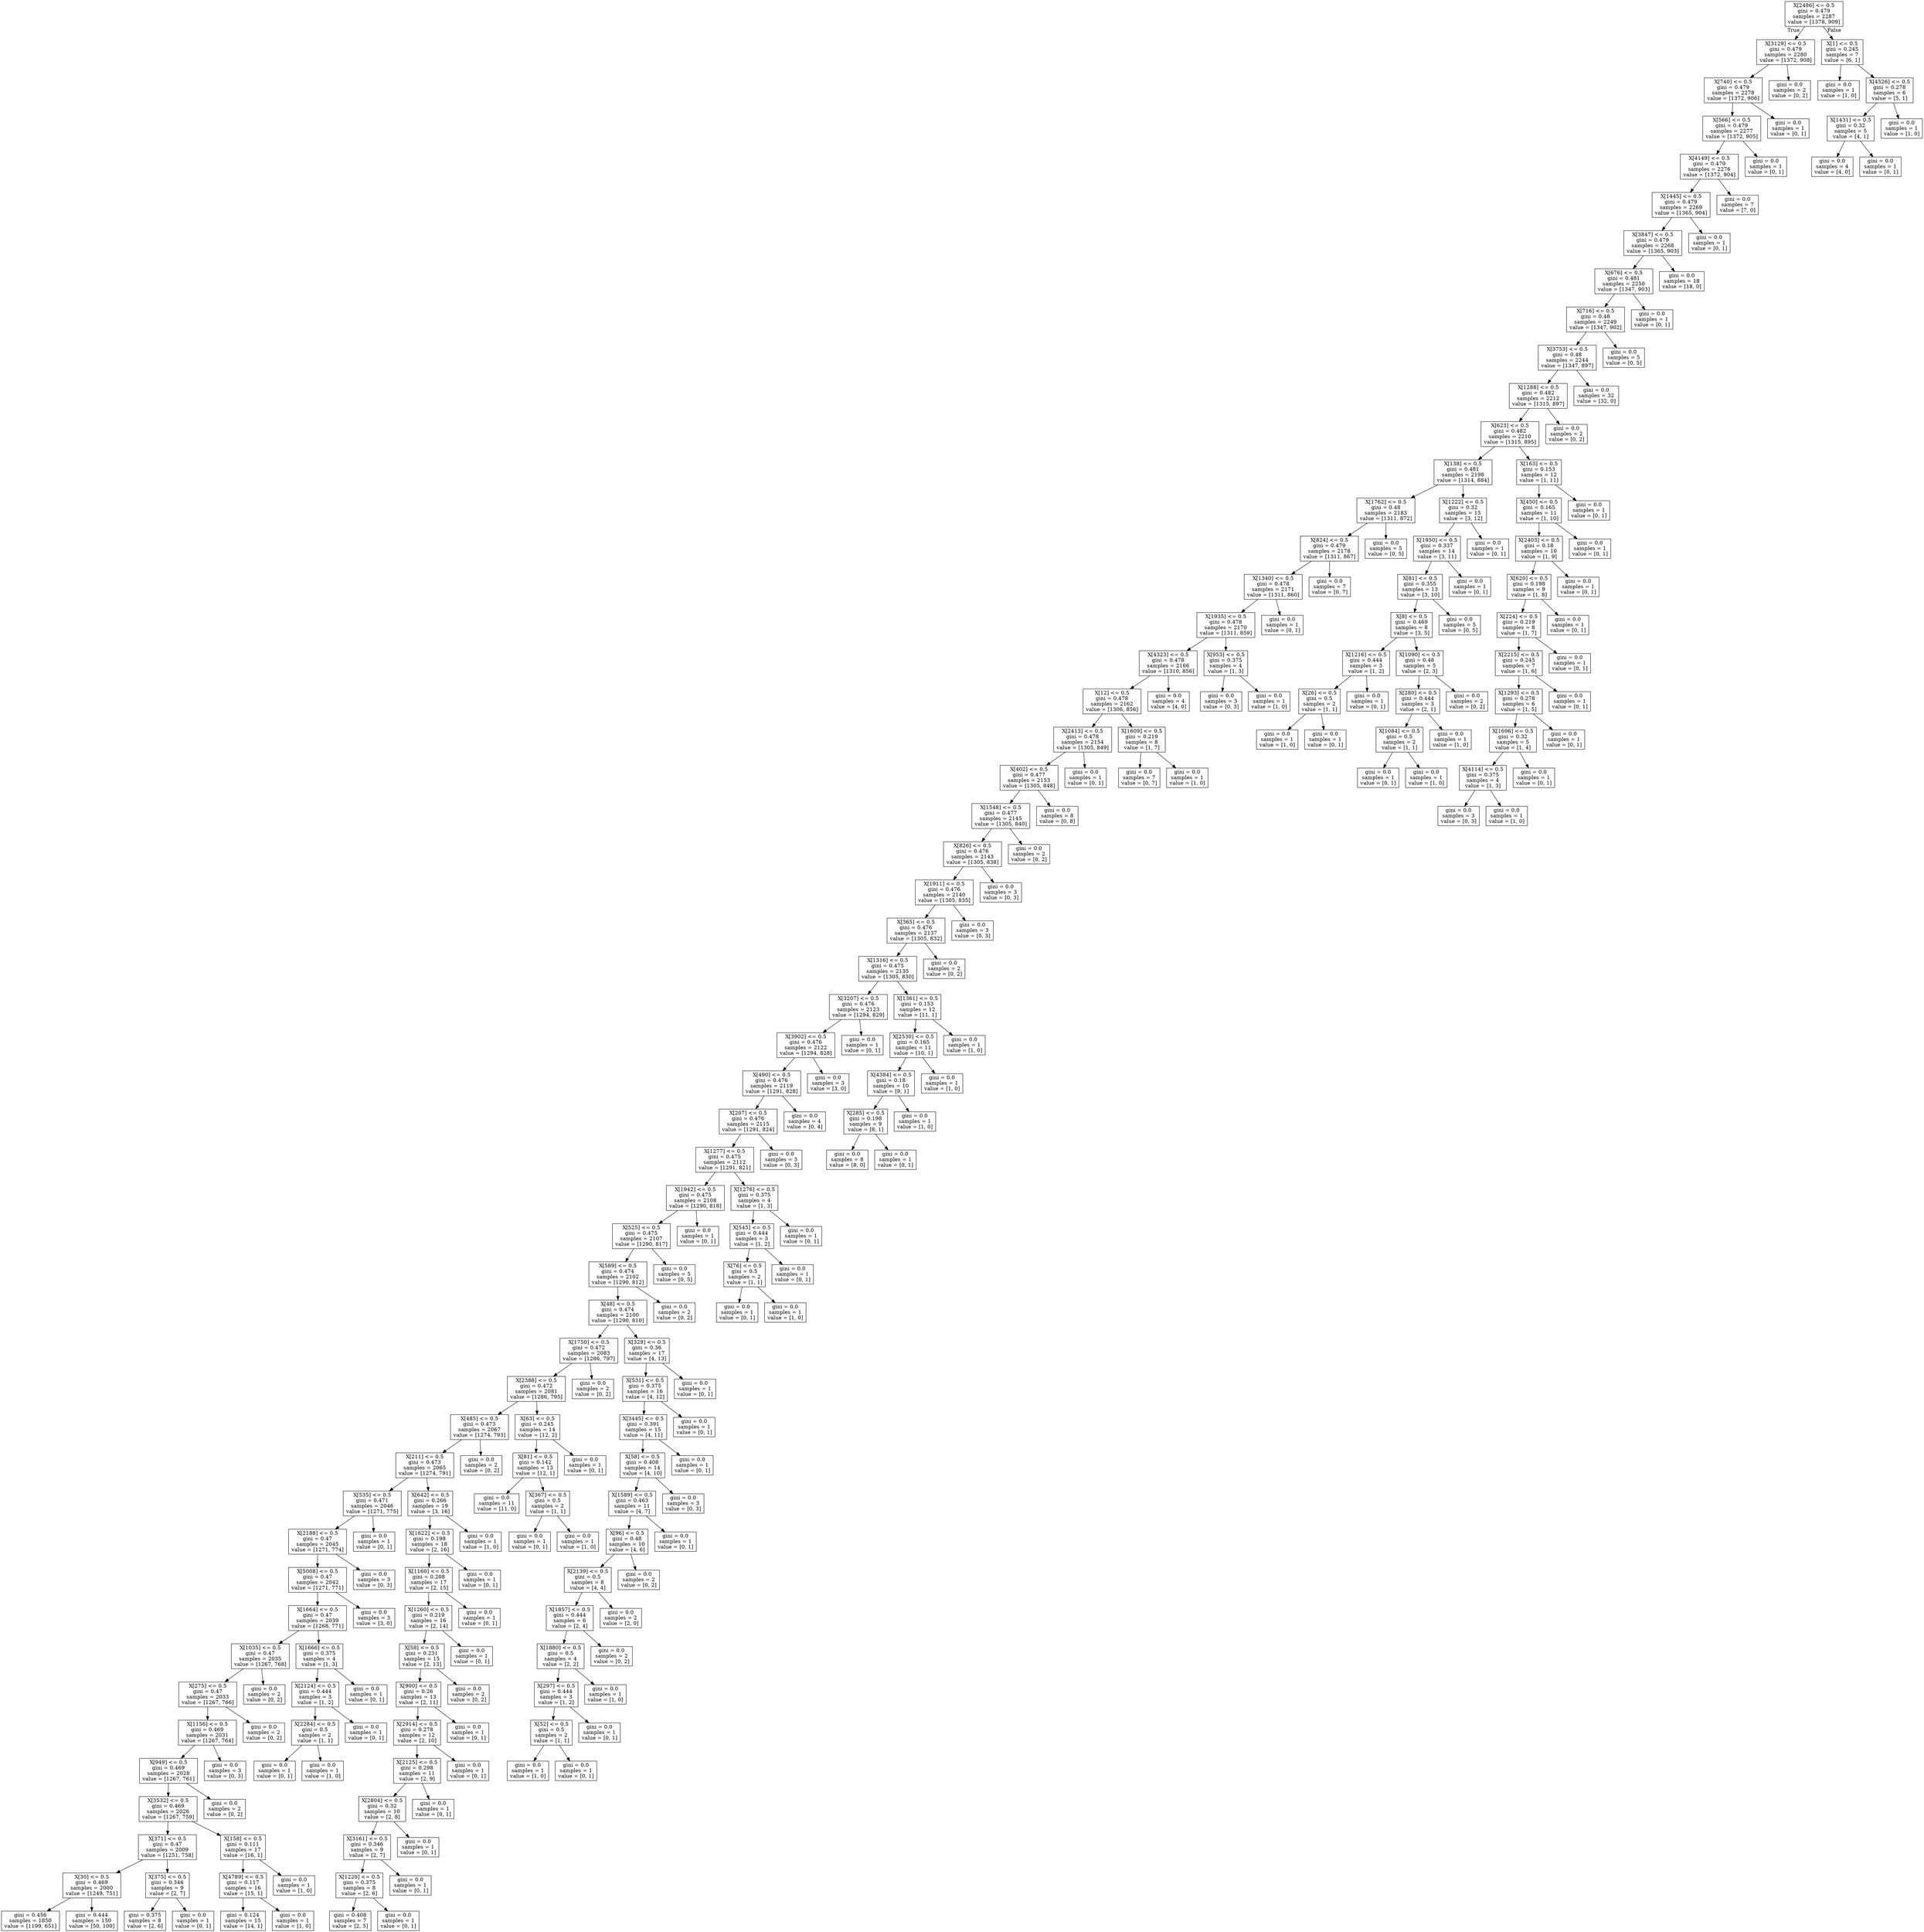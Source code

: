 digraph Tree {
node [shape=box] ;
0 [label="X[2486] <= 0.5\ngini = 0.479\nsamples = 2287\nvalue = [1378, 909]"] ;
1 [label="X[3129] <= 0.5\ngini = 0.479\nsamples = 2280\nvalue = [1372, 908]"] ;
0 -> 1 [labeldistance=2.5, labelangle=45, headlabel="True"] ;
2 [label="X[740] <= 0.5\ngini = 0.479\nsamples = 2278\nvalue = [1372, 906]"] ;
1 -> 2 ;
3 [label="X[566] <= 0.5\ngini = 0.479\nsamples = 2277\nvalue = [1372, 905]"] ;
2 -> 3 ;
4 [label="X[4149] <= 0.5\ngini = 0.479\nsamples = 2276\nvalue = [1372, 904]"] ;
3 -> 4 ;
5 [label="X[1445] <= 0.5\ngini = 0.479\nsamples = 2269\nvalue = [1365, 904]"] ;
4 -> 5 ;
6 [label="X[3847] <= 0.5\ngini = 0.479\nsamples = 2268\nvalue = [1365, 903]"] ;
5 -> 6 ;
7 [label="X[676] <= 0.5\ngini = 0.481\nsamples = 2250\nvalue = [1347, 903]"] ;
6 -> 7 ;
8 [label="X[716] <= 0.5\ngini = 0.48\nsamples = 2249\nvalue = [1347, 902]"] ;
7 -> 8 ;
9 [label="X[3753] <= 0.5\ngini = 0.48\nsamples = 2244\nvalue = [1347, 897]"] ;
8 -> 9 ;
10 [label="X[1288] <= 0.5\ngini = 0.482\nsamples = 2212\nvalue = [1315, 897]"] ;
9 -> 10 ;
11 [label="X[623] <= 0.5\ngini = 0.482\nsamples = 2210\nvalue = [1315, 895]"] ;
10 -> 11 ;
12 [label="X[138] <= 0.5\ngini = 0.481\nsamples = 2198\nvalue = [1314, 884]"] ;
11 -> 12 ;
13 [label="X[1762] <= 0.5\ngini = 0.48\nsamples = 2183\nvalue = [1311, 872]"] ;
12 -> 13 ;
14 [label="X[824] <= 0.5\ngini = 0.479\nsamples = 2178\nvalue = [1311, 867]"] ;
13 -> 14 ;
15 [label="X[1340] <= 0.5\ngini = 0.478\nsamples = 2171\nvalue = [1311, 860]"] ;
14 -> 15 ;
16 [label="X[1935] <= 0.5\ngini = 0.478\nsamples = 2170\nvalue = [1311, 859]"] ;
15 -> 16 ;
17 [label="X[4323] <= 0.5\ngini = 0.478\nsamples = 2166\nvalue = [1310, 856]"] ;
16 -> 17 ;
18 [label="X[12] <= 0.5\ngini = 0.478\nsamples = 2162\nvalue = [1306, 856]"] ;
17 -> 18 ;
19 [label="X[2413] <= 0.5\ngini = 0.478\nsamples = 2154\nvalue = [1305, 849]"] ;
18 -> 19 ;
20 [label="X[402] <= 0.5\ngini = 0.477\nsamples = 2153\nvalue = [1305, 848]"] ;
19 -> 20 ;
21 [label="X[1548] <= 0.5\ngini = 0.477\nsamples = 2145\nvalue = [1305, 840]"] ;
20 -> 21 ;
22 [label="X[826] <= 0.5\ngini = 0.476\nsamples = 2143\nvalue = [1305, 838]"] ;
21 -> 22 ;
23 [label="X[1911] <= 0.5\ngini = 0.476\nsamples = 2140\nvalue = [1305, 835]"] ;
22 -> 23 ;
24 [label="X[365] <= 0.5\ngini = 0.476\nsamples = 2137\nvalue = [1305, 832]"] ;
23 -> 24 ;
25 [label="X[1316] <= 0.5\ngini = 0.475\nsamples = 2135\nvalue = [1305, 830]"] ;
24 -> 25 ;
26 [label="X[3207] <= 0.5\ngini = 0.476\nsamples = 2123\nvalue = [1294, 829]"] ;
25 -> 26 ;
27 [label="X[3902] <= 0.5\ngini = 0.476\nsamples = 2122\nvalue = [1294, 828]"] ;
26 -> 27 ;
28 [label="X[490] <= 0.5\ngini = 0.476\nsamples = 2119\nvalue = [1291, 828]"] ;
27 -> 28 ;
29 [label="X[207] <= 0.5\ngini = 0.476\nsamples = 2115\nvalue = [1291, 824]"] ;
28 -> 29 ;
30 [label="X[1277] <= 0.5\ngini = 0.475\nsamples = 2112\nvalue = [1291, 821]"] ;
29 -> 30 ;
31 [label="X[1942] <= 0.5\ngini = 0.475\nsamples = 2108\nvalue = [1290, 818]"] ;
30 -> 31 ;
32 [label="X[525] <= 0.5\ngini = 0.475\nsamples = 2107\nvalue = [1290, 817]"] ;
31 -> 32 ;
33 [label="X[589] <= 0.5\ngini = 0.474\nsamples = 2102\nvalue = [1290, 812]"] ;
32 -> 33 ;
34 [label="X[48] <= 0.5\ngini = 0.474\nsamples = 2100\nvalue = [1290, 810]"] ;
33 -> 34 ;
35 [label="X[1750] <= 0.5\ngini = 0.472\nsamples = 2083\nvalue = [1286, 797]"] ;
34 -> 35 ;
36 [label="X[2388] <= 0.5\ngini = 0.472\nsamples = 2081\nvalue = [1286, 795]"] ;
35 -> 36 ;
37 [label="X[485] <= 0.5\ngini = 0.473\nsamples = 2067\nvalue = [1274, 793]"] ;
36 -> 37 ;
38 [label="X[211] <= 0.5\ngini = 0.473\nsamples = 2065\nvalue = [1274, 791]"] ;
37 -> 38 ;
39 [label="X[535] <= 0.5\ngini = 0.471\nsamples = 2046\nvalue = [1271, 775]"] ;
38 -> 39 ;
40 [label="X[2188] <= 0.5\ngini = 0.47\nsamples = 2045\nvalue = [1271, 774]"] ;
39 -> 40 ;
41 [label="X[5008] <= 0.5\ngini = 0.47\nsamples = 2042\nvalue = [1271, 771]"] ;
40 -> 41 ;
42 [label="X[1664] <= 0.5\ngini = 0.47\nsamples = 2039\nvalue = [1268, 771]"] ;
41 -> 42 ;
43 [label="X[1035] <= 0.5\ngini = 0.47\nsamples = 2035\nvalue = [1267, 768]"] ;
42 -> 43 ;
44 [label="X[275] <= 0.5\ngini = 0.47\nsamples = 2033\nvalue = [1267, 766]"] ;
43 -> 44 ;
45 [label="X[1156] <= 0.5\ngini = 0.469\nsamples = 2031\nvalue = [1267, 764]"] ;
44 -> 45 ;
46 [label="X[949] <= 0.5\ngini = 0.469\nsamples = 2028\nvalue = [1267, 761]"] ;
45 -> 46 ;
47 [label="X[3532] <= 0.5\ngini = 0.469\nsamples = 2026\nvalue = [1267, 759]"] ;
46 -> 47 ;
48 [label="X[371] <= 0.5\ngini = 0.47\nsamples = 2009\nvalue = [1251, 758]"] ;
47 -> 48 ;
49 [label="X[30] <= 0.5\ngini = 0.469\nsamples = 2000\nvalue = [1249, 751]"] ;
48 -> 49 ;
50 [label="gini = 0.456\nsamples = 1850\nvalue = [1199, 651]"] ;
49 -> 50 ;
51 [label="gini = 0.444\nsamples = 150\nvalue = [50, 100]"] ;
49 -> 51 ;
52 [label="X[375] <= 0.5\ngini = 0.346\nsamples = 9\nvalue = [2, 7]"] ;
48 -> 52 ;
53 [label="gini = 0.375\nsamples = 8\nvalue = [2, 6]"] ;
52 -> 53 ;
54 [label="gini = 0.0\nsamples = 1\nvalue = [0, 1]"] ;
52 -> 54 ;
55 [label="X[158] <= 0.5\ngini = 0.111\nsamples = 17\nvalue = [16, 1]"] ;
47 -> 55 ;
56 [label="X[4789] <= 0.5\ngini = 0.117\nsamples = 16\nvalue = [15, 1]"] ;
55 -> 56 ;
57 [label="gini = 0.124\nsamples = 15\nvalue = [14, 1]"] ;
56 -> 57 ;
58 [label="gini = 0.0\nsamples = 1\nvalue = [1, 0]"] ;
56 -> 58 ;
59 [label="gini = 0.0\nsamples = 1\nvalue = [1, 0]"] ;
55 -> 59 ;
60 [label="gini = 0.0\nsamples = 2\nvalue = [0, 2]"] ;
46 -> 60 ;
61 [label="gini = 0.0\nsamples = 3\nvalue = [0, 3]"] ;
45 -> 61 ;
62 [label="gini = 0.0\nsamples = 2\nvalue = [0, 2]"] ;
44 -> 62 ;
63 [label="gini = 0.0\nsamples = 2\nvalue = [0, 2]"] ;
43 -> 63 ;
64 [label="X[1666] <= 0.5\ngini = 0.375\nsamples = 4\nvalue = [1, 3]"] ;
42 -> 64 ;
65 [label="X[2124] <= 0.5\ngini = 0.444\nsamples = 3\nvalue = [1, 2]"] ;
64 -> 65 ;
66 [label="X[2284] <= 0.5\ngini = 0.5\nsamples = 2\nvalue = [1, 1]"] ;
65 -> 66 ;
67 [label="gini = 0.0\nsamples = 1\nvalue = [0, 1]"] ;
66 -> 67 ;
68 [label="gini = 0.0\nsamples = 1\nvalue = [1, 0]"] ;
66 -> 68 ;
69 [label="gini = 0.0\nsamples = 1\nvalue = [0, 1]"] ;
65 -> 69 ;
70 [label="gini = 0.0\nsamples = 1\nvalue = [0, 1]"] ;
64 -> 70 ;
71 [label="gini = 0.0\nsamples = 3\nvalue = [3, 0]"] ;
41 -> 71 ;
72 [label="gini = 0.0\nsamples = 3\nvalue = [0, 3]"] ;
40 -> 72 ;
73 [label="gini = 0.0\nsamples = 1\nvalue = [0, 1]"] ;
39 -> 73 ;
74 [label="X[642] <= 0.5\ngini = 0.266\nsamples = 19\nvalue = [3, 16]"] ;
38 -> 74 ;
75 [label="X[1622] <= 0.5\ngini = 0.198\nsamples = 18\nvalue = [2, 16]"] ;
74 -> 75 ;
76 [label="X[1160] <= 0.5\ngini = 0.208\nsamples = 17\nvalue = [2, 15]"] ;
75 -> 76 ;
77 [label="X[1260] <= 0.5\ngini = 0.219\nsamples = 16\nvalue = [2, 14]"] ;
76 -> 77 ;
78 [label="X[58] <= 0.5\ngini = 0.231\nsamples = 15\nvalue = [2, 13]"] ;
77 -> 78 ;
79 [label="X[900] <= 0.5\ngini = 0.26\nsamples = 13\nvalue = [2, 11]"] ;
78 -> 79 ;
80 [label="X[2914] <= 0.5\ngini = 0.278\nsamples = 12\nvalue = [2, 10]"] ;
79 -> 80 ;
81 [label="X[2125] <= 0.5\ngini = 0.298\nsamples = 11\nvalue = [2, 9]"] ;
80 -> 81 ;
82 [label="X[2804] <= 0.5\ngini = 0.32\nsamples = 10\nvalue = [2, 8]"] ;
81 -> 82 ;
83 [label="X[3161] <= 0.5\ngini = 0.346\nsamples = 9\nvalue = [2, 7]"] ;
82 -> 83 ;
84 [label="X[1220] <= 0.5\ngini = 0.375\nsamples = 8\nvalue = [2, 6]"] ;
83 -> 84 ;
85 [label="gini = 0.408\nsamples = 7\nvalue = [2, 5]"] ;
84 -> 85 ;
86 [label="gini = 0.0\nsamples = 1\nvalue = [0, 1]"] ;
84 -> 86 ;
87 [label="gini = 0.0\nsamples = 1\nvalue = [0, 1]"] ;
83 -> 87 ;
88 [label="gini = 0.0\nsamples = 1\nvalue = [0, 1]"] ;
82 -> 88 ;
89 [label="gini = 0.0\nsamples = 1\nvalue = [0, 1]"] ;
81 -> 89 ;
90 [label="gini = 0.0\nsamples = 1\nvalue = [0, 1]"] ;
80 -> 90 ;
91 [label="gini = 0.0\nsamples = 1\nvalue = [0, 1]"] ;
79 -> 91 ;
92 [label="gini = 0.0\nsamples = 2\nvalue = [0, 2]"] ;
78 -> 92 ;
93 [label="gini = 0.0\nsamples = 1\nvalue = [0, 1]"] ;
77 -> 93 ;
94 [label="gini = 0.0\nsamples = 1\nvalue = [0, 1]"] ;
76 -> 94 ;
95 [label="gini = 0.0\nsamples = 1\nvalue = [0, 1]"] ;
75 -> 95 ;
96 [label="gini = 0.0\nsamples = 1\nvalue = [1, 0]"] ;
74 -> 96 ;
97 [label="gini = 0.0\nsamples = 2\nvalue = [0, 2]"] ;
37 -> 97 ;
98 [label="X[63] <= 0.5\ngini = 0.245\nsamples = 14\nvalue = [12, 2]"] ;
36 -> 98 ;
99 [label="X[81] <= 0.5\ngini = 0.142\nsamples = 13\nvalue = [12, 1]"] ;
98 -> 99 ;
100 [label="gini = 0.0\nsamples = 11\nvalue = [11, 0]"] ;
99 -> 100 ;
101 [label="X[367] <= 0.5\ngini = 0.5\nsamples = 2\nvalue = [1, 1]"] ;
99 -> 101 ;
102 [label="gini = 0.0\nsamples = 1\nvalue = [0, 1]"] ;
101 -> 102 ;
103 [label="gini = 0.0\nsamples = 1\nvalue = [1, 0]"] ;
101 -> 103 ;
104 [label="gini = 0.0\nsamples = 1\nvalue = [0, 1]"] ;
98 -> 104 ;
105 [label="gini = 0.0\nsamples = 2\nvalue = [0, 2]"] ;
35 -> 105 ;
106 [label="X[329] <= 0.5\ngini = 0.36\nsamples = 17\nvalue = [4, 13]"] ;
34 -> 106 ;
107 [label="X[531] <= 0.5\ngini = 0.375\nsamples = 16\nvalue = [4, 12]"] ;
106 -> 107 ;
108 [label="X[3445] <= 0.5\ngini = 0.391\nsamples = 15\nvalue = [4, 11]"] ;
107 -> 108 ;
109 [label="X[58] <= 0.5\ngini = 0.408\nsamples = 14\nvalue = [4, 10]"] ;
108 -> 109 ;
110 [label="X[1589] <= 0.5\ngini = 0.463\nsamples = 11\nvalue = [4, 7]"] ;
109 -> 110 ;
111 [label="X[96] <= 0.5\ngini = 0.48\nsamples = 10\nvalue = [4, 6]"] ;
110 -> 111 ;
112 [label="X[2139] <= 0.5\ngini = 0.5\nsamples = 8\nvalue = [4, 4]"] ;
111 -> 112 ;
113 [label="X[1857] <= 0.5\ngini = 0.444\nsamples = 6\nvalue = [2, 4]"] ;
112 -> 113 ;
114 [label="X[1880] <= 0.5\ngini = 0.5\nsamples = 4\nvalue = [2, 2]"] ;
113 -> 114 ;
115 [label="X[297] <= 0.5\ngini = 0.444\nsamples = 3\nvalue = [1, 2]"] ;
114 -> 115 ;
116 [label="X[52] <= 0.5\ngini = 0.5\nsamples = 2\nvalue = [1, 1]"] ;
115 -> 116 ;
117 [label="gini = 0.0\nsamples = 1\nvalue = [1, 0]"] ;
116 -> 117 ;
118 [label="gini = 0.0\nsamples = 1\nvalue = [0, 1]"] ;
116 -> 118 ;
119 [label="gini = 0.0\nsamples = 1\nvalue = [0, 1]"] ;
115 -> 119 ;
120 [label="gini = 0.0\nsamples = 1\nvalue = [1, 0]"] ;
114 -> 120 ;
121 [label="gini = 0.0\nsamples = 2\nvalue = [0, 2]"] ;
113 -> 121 ;
122 [label="gini = 0.0\nsamples = 2\nvalue = [2, 0]"] ;
112 -> 122 ;
123 [label="gini = 0.0\nsamples = 2\nvalue = [0, 2]"] ;
111 -> 123 ;
124 [label="gini = 0.0\nsamples = 1\nvalue = [0, 1]"] ;
110 -> 124 ;
125 [label="gini = 0.0\nsamples = 3\nvalue = [0, 3]"] ;
109 -> 125 ;
126 [label="gini = 0.0\nsamples = 1\nvalue = [0, 1]"] ;
108 -> 126 ;
127 [label="gini = 0.0\nsamples = 1\nvalue = [0, 1]"] ;
107 -> 127 ;
128 [label="gini = 0.0\nsamples = 1\nvalue = [0, 1]"] ;
106 -> 128 ;
129 [label="gini = 0.0\nsamples = 2\nvalue = [0, 2]"] ;
33 -> 129 ;
130 [label="gini = 0.0\nsamples = 5\nvalue = [0, 5]"] ;
32 -> 130 ;
131 [label="gini = 0.0\nsamples = 1\nvalue = [0, 1]"] ;
31 -> 131 ;
132 [label="X[1276] <= 0.5\ngini = 0.375\nsamples = 4\nvalue = [1, 3]"] ;
30 -> 132 ;
133 [label="X[545] <= 0.5\ngini = 0.444\nsamples = 3\nvalue = [1, 2]"] ;
132 -> 133 ;
134 [label="X[76] <= 0.5\ngini = 0.5\nsamples = 2\nvalue = [1, 1]"] ;
133 -> 134 ;
135 [label="gini = 0.0\nsamples = 1\nvalue = [0, 1]"] ;
134 -> 135 ;
136 [label="gini = 0.0\nsamples = 1\nvalue = [1, 0]"] ;
134 -> 136 ;
137 [label="gini = 0.0\nsamples = 1\nvalue = [0, 1]"] ;
133 -> 137 ;
138 [label="gini = 0.0\nsamples = 1\nvalue = [0, 1]"] ;
132 -> 138 ;
139 [label="gini = 0.0\nsamples = 3\nvalue = [0, 3]"] ;
29 -> 139 ;
140 [label="gini = 0.0\nsamples = 4\nvalue = [0, 4]"] ;
28 -> 140 ;
141 [label="gini = 0.0\nsamples = 3\nvalue = [3, 0]"] ;
27 -> 141 ;
142 [label="gini = 0.0\nsamples = 1\nvalue = [0, 1]"] ;
26 -> 142 ;
143 [label="X[1361] <= 0.5\ngini = 0.153\nsamples = 12\nvalue = [11, 1]"] ;
25 -> 143 ;
144 [label="X[2530] <= 0.5\ngini = 0.165\nsamples = 11\nvalue = [10, 1]"] ;
143 -> 144 ;
145 [label="X[4384] <= 0.5\ngini = 0.18\nsamples = 10\nvalue = [9, 1]"] ;
144 -> 145 ;
146 [label="X[285] <= 0.5\ngini = 0.198\nsamples = 9\nvalue = [8, 1]"] ;
145 -> 146 ;
147 [label="gini = 0.0\nsamples = 8\nvalue = [8, 0]"] ;
146 -> 147 ;
148 [label="gini = 0.0\nsamples = 1\nvalue = [0, 1]"] ;
146 -> 148 ;
149 [label="gini = 0.0\nsamples = 1\nvalue = [1, 0]"] ;
145 -> 149 ;
150 [label="gini = 0.0\nsamples = 1\nvalue = [1, 0]"] ;
144 -> 150 ;
151 [label="gini = 0.0\nsamples = 1\nvalue = [1, 0]"] ;
143 -> 151 ;
152 [label="gini = 0.0\nsamples = 2\nvalue = [0, 2]"] ;
24 -> 152 ;
153 [label="gini = 0.0\nsamples = 3\nvalue = [0, 3]"] ;
23 -> 153 ;
154 [label="gini = 0.0\nsamples = 3\nvalue = [0, 3]"] ;
22 -> 154 ;
155 [label="gini = 0.0\nsamples = 2\nvalue = [0, 2]"] ;
21 -> 155 ;
156 [label="gini = 0.0\nsamples = 8\nvalue = [0, 8]"] ;
20 -> 156 ;
157 [label="gini = 0.0\nsamples = 1\nvalue = [0, 1]"] ;
19 -> 157 ;
158 [label="X[1609] <= 0.5\ngini = 0.219\nsamples = 8\nvalue = [1, 7]"] ;
18 -> 158 ;
159 [label="gini = 0.0\nsamples = 7\nvalue = [0, 7]"] ;
158 -> 159 ;
160 [label="gini = 0.0\nsamples = 1\nvalue = [1, 0]"] ;
158 -> 160 ;
161 [label="gini = 0.0\nsamples = 4\nvalue = [4, 0]"] ;
17 -> 161 ;
162 [label="X[953] <= 0.5\ngini = 0.375\nsamples = 4\nvalue = [1, 3]"] ;
16 -> 162 ;
163 [label="gini = 0.0\nsamples = 3\nvalue = [0, 3]"] ;
162 -> 163 ;
164 [label="gini = 0.0\nsamples = 1\nvalue = [1, 0]"] ;
162 -> 164 ;
165 [label="gini = 0.0\nsamples = 1\nvalue = [0, 1]"] ;
15 -> 165 ;
166 [label="gini = 0.0\nsamples = 7\nvalue = [0, 7]"] ;
14 -> 166 ;
167 [label="gini = 0.0\nsamples = 5\nvalue = [0, 5]"] ;
13 -> 167 ;
168 [label="X[1222] <= 0.5\ngini = 0.32\nsamples = 15\nvalue = [3, 12]"] ;
12 -> 168 ;
169 [label="X[1950] <= 0.5\ngini = 0.337\nsamples = 14\nvalue = [3, 11]"] ;
168 -> 169 ;
170 [label="X[81] <= 0.5\ngini = 0.355\nsamples = 13\nvalue = [3, 10]"] ;
169 -> 170 ;
171 [label="X[8] <= 0.5\ngini = 0.469\nsamples = 8\nvalue = [3, 5]"] ;
170 -> 171 ;
172 [label="X[1216] <= 0.5\ngini = 0.444\nsamples = 3\nvalue = [1, 2]"] ;
171 -> 172 ;
173 [label="X[26] <= 0.5\ngini = 0.5\nsamples = 2\nvalue = [1, 1]"] ;
172 -> 173 ;
174 [label="gini = 0.0\nsamples = 1\nvalue = [1, 0]"] ;
173 -> 174 ;
175 [label="gini = 0.0\nsamples = 1\nvalue = [0, 1]"] ;
173 -> 175 ;
176 [label="gini = 0.0\nsamples = 1\nvalue = [0, 1]"] ;
172 -> 176 ;
177 [label="X[1090] <= 0.5\ngini = 0.48\nsamples = 5\nvalue = [2, 3]"] ;
171 -> 177 ;
178 [label="X[280] <= 0.5\ngini = 0.444\nsamples = 3\nvalue = [2, 1]"] ;
177 -> 178 ;
179 [label="X[1084] <= 0.5\ngini = 0.5\nsamples = 2\nvalue = [1, 1]"] ;
178 -> 179 ;
180 [label="gini = 0.0\nsamples = 1\nvalue = [0, 1]"] ;
179 -> 180 ;
181 [label="gini = 0.0\nsamples = 1\nvalue = [1, 0]"] ;
179 -> 181 ;
182 [label="gini = 0.0\nsamples = 1\nvalue = [1, 0]"] ;
178 -> 182 ;
183 [label="gini = 0.0\nsamples = 2\nvalue = [0, 2]"] ;
177 -> 183 ;
184 [label="gini = 0.0\nsamples = 5\nvalue = [0, 5]"] ;
170 -> 184 ;
185 [label="gini = 0.0\nsamples = 1\nvalue = [0, 1]"] ;
169 -> 185 ;
186 [label="gini = 0.0\nsamples = 1\nvalue = [0, 1]"] ;
168 -> 186 ;
187 [label="X[163] <= 0.5\ngini = 0.153\nsamples = 12\nvalue = [1, 11]"] ;
11 -> 187 ;
188 [label="X[450] <= 0.5\ngini = 0.165\nsamples = 11\nvalue = [1, 10]"] ;
187 -> 188 ;
189 [label="X[2403] <= 0.5\ngini = 0.18\nsamples = 10\nvalue = [1, 9]"] ;
188 -> 189 ;
190 [label="X[620] <= 0.5\ngini = 0.198\nsamples = 9\nvalue = [1, 8]"] ;
189 -> 190 ;
191 [label="X[224] <= 0.5\ngini = 0.219\nsamples = 8\nvalue = [1, 7]"] ;
190 -> 191 ;
192 [label="X[2215] <= 0.5\ngini = 0.245\nsamples = 7\nvalue = [1, 6]"] ;
191 -> 192 ;
193 [label="X[1293] <= 0.5\ngini = 0.278\nsamples = 6\nvalue = [1, 5]"] ;
192 -> 193 ;
194 [label="X[1696] <= 0.5\ngini = 0.32\nsamples = 5\nvalue = [1, 4]"] ;
193 -> 194 ;
195 [label="X[4114] <= 0.5\ngini = 0.375\nsamples = 4\nvalue = [1, 3]"] ;
194 -> 195 ;
196 [label="gini = 0.0\nsamples = 3\nvalue = [0, 3]"] ;
195 -> 196 ;
197 [label="gini = 0.0\nsamples = 1\nvalue = [1, 0]"] ;
195 -> 197 ;
198 [label="gini = 0.0\nsamples = 1\nvalue = [0, 1]"] ;
194 -> 198 ;
199 [label="gini = 0.0\nsamples = 1\nvalue = [0, 1]"] ;
193 -> 199 ;
200 [label="gini = 0.0\nsamples = 1\nvalue = [0, 1]"] ;
192 -> 200 ;
201 [label="gini = 0.0\nsamples = 1\nvalue = [0, 1]"] ;
191 -> 201 ;
202 [label="gini = 0.0\nsamples = 1\nvalue = [0, 1]"] ;
190 -> 202 ;
203 [label="gini = 0.0\nsamples = 1\nvalue = [0, 1]"] ;
189 -> 203 ;
204 [label="gini = 0.0\nsamples = 1\nvalue = [0, 1]"] ;
188 -> 204 ;
205 [label="gini = 0.0\nsamples = 1\nvalue = [0, 1]"] ;
187 -> 205 ;
206 [label="gini = 0.0\nsamples = 2\nvalue = [0, 2]"] ;
10 -> 206 ;
207 [label="gini = 0.0\nsamples = 32\nvalue = [32, 0]"] ;
9 -> 207 ;
208 [label="gini = 0.0\nsamples = 5\nvalue = [0, 5]"] ;
8 -> 208 ;
209 [label="gini = 0.0\nsamples = 1\nvalue = [0, 1]"] ;
7 -> 209 ;
210 [label="gini = 0.0\nsamples = 18\nvalue = [18, 0]"] ;
6 -> 210 ;
211 [label="gini = 0.0\nsamples = 1\nvalue = [0, 1]"] ;
5 -> 211 ;
212 [label="gini = 0.0\nsamples = 7\nvalue = [7, 0]"] ;
4 -> 212 ;
213 [label="gini = 0.0\nsamples = 1\nvalue = [0, 1]"] ;
3 -> 213 ;
214 [label="gini = 0.0\nsamples = 1\nvalue = [0, 1]"] ;
2 -> 214 ;
215 [label="gini = 0.0\nsamples = 2\nvalue = [0, 2]"] ;
1 -> 215 ;
216 [label="X[1] <= 0.5\ngini = 0.245\nsamples = 7\nvalue = [6, 1]"] ;
0 -> 216 [labeldistance=2.5, labelangle=-45, headlabel="False"] ;
217 [label="gini = 0.0\nsamples = 1\nvalue = [1, 0]"] ;
216 -> 217 ;
218 [label="X[4526] <= 0.5\ngini = 0.278\nsamples = 6\nvalue = [5, 1]"] ;
216 -> 218 ;
219 [label="X[1431] <= 0.5\ngini = 0.32\nsamples = 5\nvalue = [4, 1]"] ;
218 -> 219 ;
220 [label="gini = 0.0\nsamples = 4\nvalue = [4, 0]"] ;
219 -> 220 ;
221 [label="gini = 0.0\nsamples = 1\nvalue = [0, 1]"] ;
219 -> 221 ;
222 [label="gini = 0.0\nsamples = 1\nvalue = [1, 0]"] ;
218 -> 222 ;
}